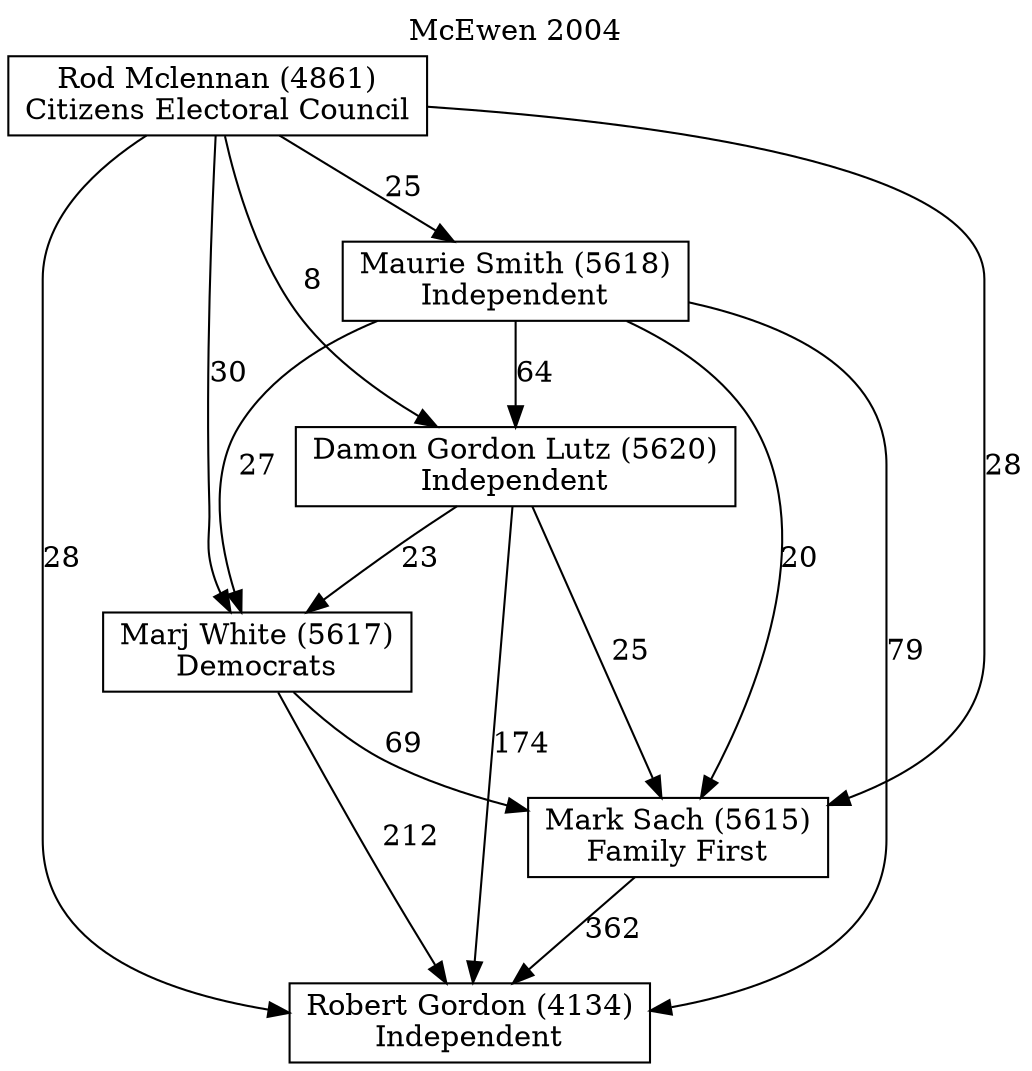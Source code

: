 // House preference flow
digraph "Robert Gordon (4134)_McEwen_2004" {
	graph [label="McEwen 2004" labelloc=t mclimit=10]
	node [shape=box]
	"Robert Gordon (4134)" [label="Robert Gordon (4134)
Independent"]
	"Mark Sach (5615)" [label="Mark Sach (5615)
Family First"]
	"Marj White (5617)" [label="Marj White (5617)
Democrats"]
	"Damon Gordon Lutz (5620)" [label="Damon Gordon Lutz (5620)
Independent"]
	"Maurie Smith (5618)" [label="Maurie Smith (5618)
Independent"]
	"Rod Mclennan (4861)" [label="Rod Mclennan (4861)
Citizens Electoral Council"]
	"Mark Sach (5615)" -> "Robert Gordon (4134)" [label=362]
	"Marj White (5617)" -> "Mark Sach (5615)" [label=69]
	"Damon Gordon Lutz (5620)" -> "Marj White (5617)" [label=23]
	"Maurie Smith (5618)" -> "Damon Gordon Lutz (5620)" [label=64]
	"Rod Mclennan (4861)" -> "Maurie Smith (5618)" [label=25]
	"Marj White (5617)" -> "Robert Gordon (4134)" [label=212]
	"Damon Gordon Lutz (5620)" -> "Robert Gordon (4134)" [label=174]
	"Maurie Smith (5618)" -> "Robert Gordon (4134)" [label=79]
	"Rod Mclennan (4861)" -> "Robert Gordon (4134)" [label=28]
	"Rod Mclennan (4861)" -> "Damon Gordon Lutz (5620)" [label=8]
	"Maurie Smith (5618)" -> "Marj White (5617)" [label=27]
	"Rod Mclennan (4861)" -> "Marj White (5617)" [label=30]
	"Damon Gordon Lutz (5620)" -> "Mark Sach (5615)" [label=25]
	"Maurie Smith (5618)" -> "Mark Sach (5615)" [label=20]
	"Rod Mclennan (4861)" -> "Mark Sach (5615)" [label=28]
}
